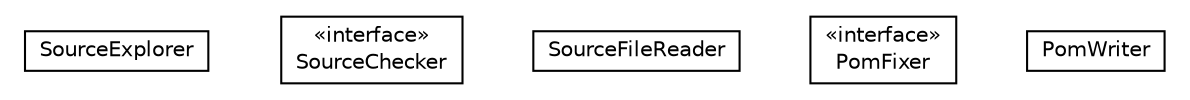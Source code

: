 #!/usr/local/bin/dot
#
# Class diagram 
# Generated by UMLGraph version 5.1 (http://www.umlgraph.org/)
#

digraph G {
	edge [fontname="Helvetica",fontsize=10,labelfontname="Helvetica",labelfontsize=10];
	node [fontname="Helvetica",fontsize=10,shape=plaintext];
	nodesep=0.25;
	ranksep=0.5;
	// org.universAAL.support.directives.util.SourceExplorer
	c11538 [label=<<table title="org.universAAL.support.directives.util.SourceExplorer" border="0" cellborder="1" cellspacing="0" cellpadding="2" port="p" href="./SourceExplorer.html">
		<tr><td><table border="0" cellspacing="0" cellpadding="1">
<tr><td align="center" balign="center"> SourceExplorer </td></tr>
		</table></td></tr>
		</table>>, fontname="Helvetica", fontcolor="black", fontsize=10.0];
	// org.universAAL.support.directives.util.SourceChecker
	c11539 [label=<<table title="org.universAAL.support.directives.util.SourceChecker" border="0" cellborder="1" cellspacing="0" cellpadding="2" port="p" href="./SourceChecker.html">
		<tr><td><table border="0" cellspacing="0" cellpadding="1">
<tr><td align="center" balign="center"> &#171;interface&#187; </td></tr>
<tr><td align="center" balign="center"> SourceChecker </td></tr>
		</table></td></tr>
		</table>>, fontname="Helvetica", fontcolor="black", fontsize=10.0];
	// org.universAAL.support.directives.util.SourceFileReader
	c11540 [label=<<table title="org.universAAL.support.directives.util.SourceFileReader" border="0" cellborder="1" cellspacing="0" cellpadding="2" port="p" href="./SourceFileReader.html">
		<tr><td><table border="0" cellspacing="0" cellpadding="1">
<tr><td align="center" balign="center"> SourceFileReader </td></tr>
		</table></td></tr>
		</table>>, fontname="Helvetica", fontcolor="black", fontsize=10.0];
	// org.universAAL.support.directives.util.PomFixer
	c11541 [label=<<table title="org.universAAL.support.directives.util.PomFixer" border="0" cellborder="1" cellspacing="0" cellpadding="2" port="p" href="./PomFixer.html">
		<tr><td><table border="0" cellspacing="0" cellpadding="1">
<tr><td align="center" balign="center"> &#171;interface&#187; </td></tr>
<tr><td align="center" balign="center"> PomFixer </td></tr>
		</table></td></tr>
		</table>>, fontname="Helvetica", fontcolor="black", fontsize=10.0];
	// org.universAAL.support.directives.util.PomWriter
	c11542 [label=<<table title="org.universAAL.support.directives.util.PomWriter" border="0" cellborder="1" cellspacing="0" cellpadding="2" port="p" href="./PomWriter.html">
		<tr><td><table border="0" cellspacing="0" cellpadding="1">
<tr><td align="center" balign="center"> PomWriter </td></tr>
		</table></td></tr>
		</table>>, fontname="Helvetica", fontcolor="black", fontsize=10.0];
}


